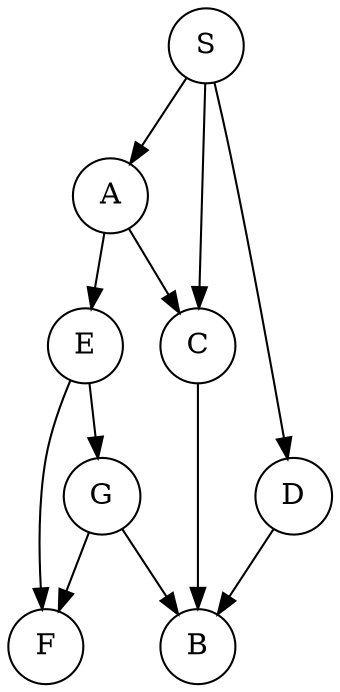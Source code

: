 digraph
{
	0->1;
	0->3;
	0->4;
	1->3;
	1->5;
	3->2;
	4->2;
	7->2;
	5->6;
	5->7;
	7->6;

	0[shape="circle",label="S"];
	1[shape="circle",label="A"];
	2[shape="circle",label="B"];
	3[shape="circle",label="C"];
	4[shape="circle",label="D"];
	5[shape="circle",label="E"];
	6[shape="circle",label="F"];
	7[shape="circle",label="G"];
}